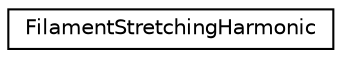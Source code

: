 digraph "Graphical Class Hierarchy"
{
 // INTERACTIVE_SVG=YES
  edge [fontname="Helvetica",fontsize="10",labelfontname="Helvetica",labelfontsize="10"];
  node [fontname="Helvetica",fontsize="10",shape=record];
  rankdir="LR";
  Node0 [label="FilamentStretchingHarmonic",height=0.2,width=0.4,color="black", fillcolor="white", style="filled",URL="$classFilamentStretchingHarmonic.html",tooltip="A harmonic potential used by the FilamentStretching and MTOCAttachment template. "];
}

